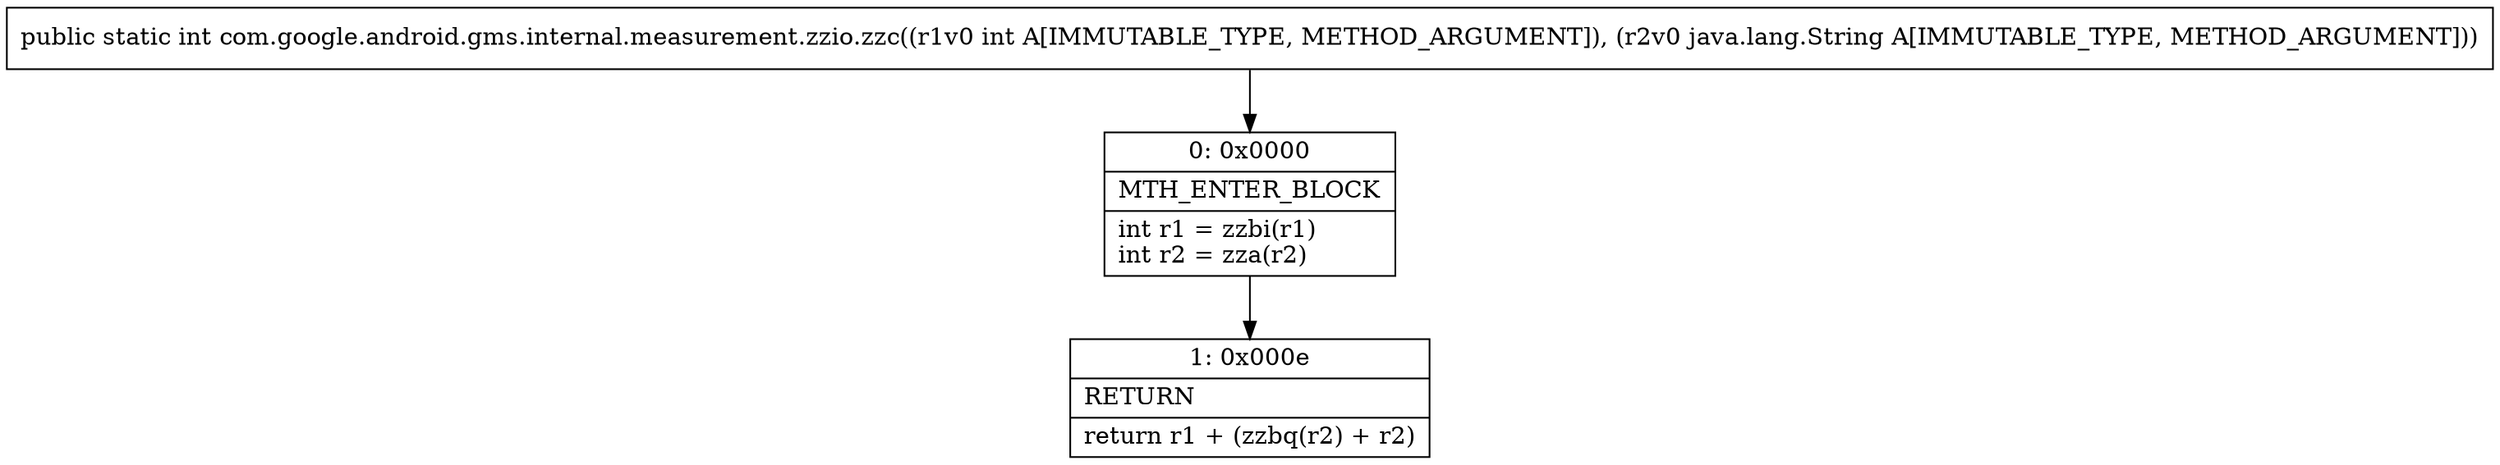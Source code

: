 digraph "CFG forcom.google.android.gms.internal.measurement.zzio.zzc(ILjava\/lang\/String;)I" {
Node_0 [shape=record,label="{0\:\ 0x0000|MTH_ENTER_BLOCK\l|int r1 = zzbi(r1)\lint r2 = zza(r2)\l}"];
Node_1 [shape=record,label="{1\:\ 0x000e|RETURN\l|return r1 + (zzbq(r2) + r2)\l}"];
MethodNode[shape=record,label="{public static int com.google.android.gms.internal.measurement.zzio.zzc((r1v0 int A[IMMUTABLE_TYPE, METHOD_ARGUMENT]), (r2v0 java.lang.String A[IMMUTABLE_TYPE, METHOD_ARGUMENT])) }"];
MethodNode -> Node_0;
Node_0 -> Node_1;
}

